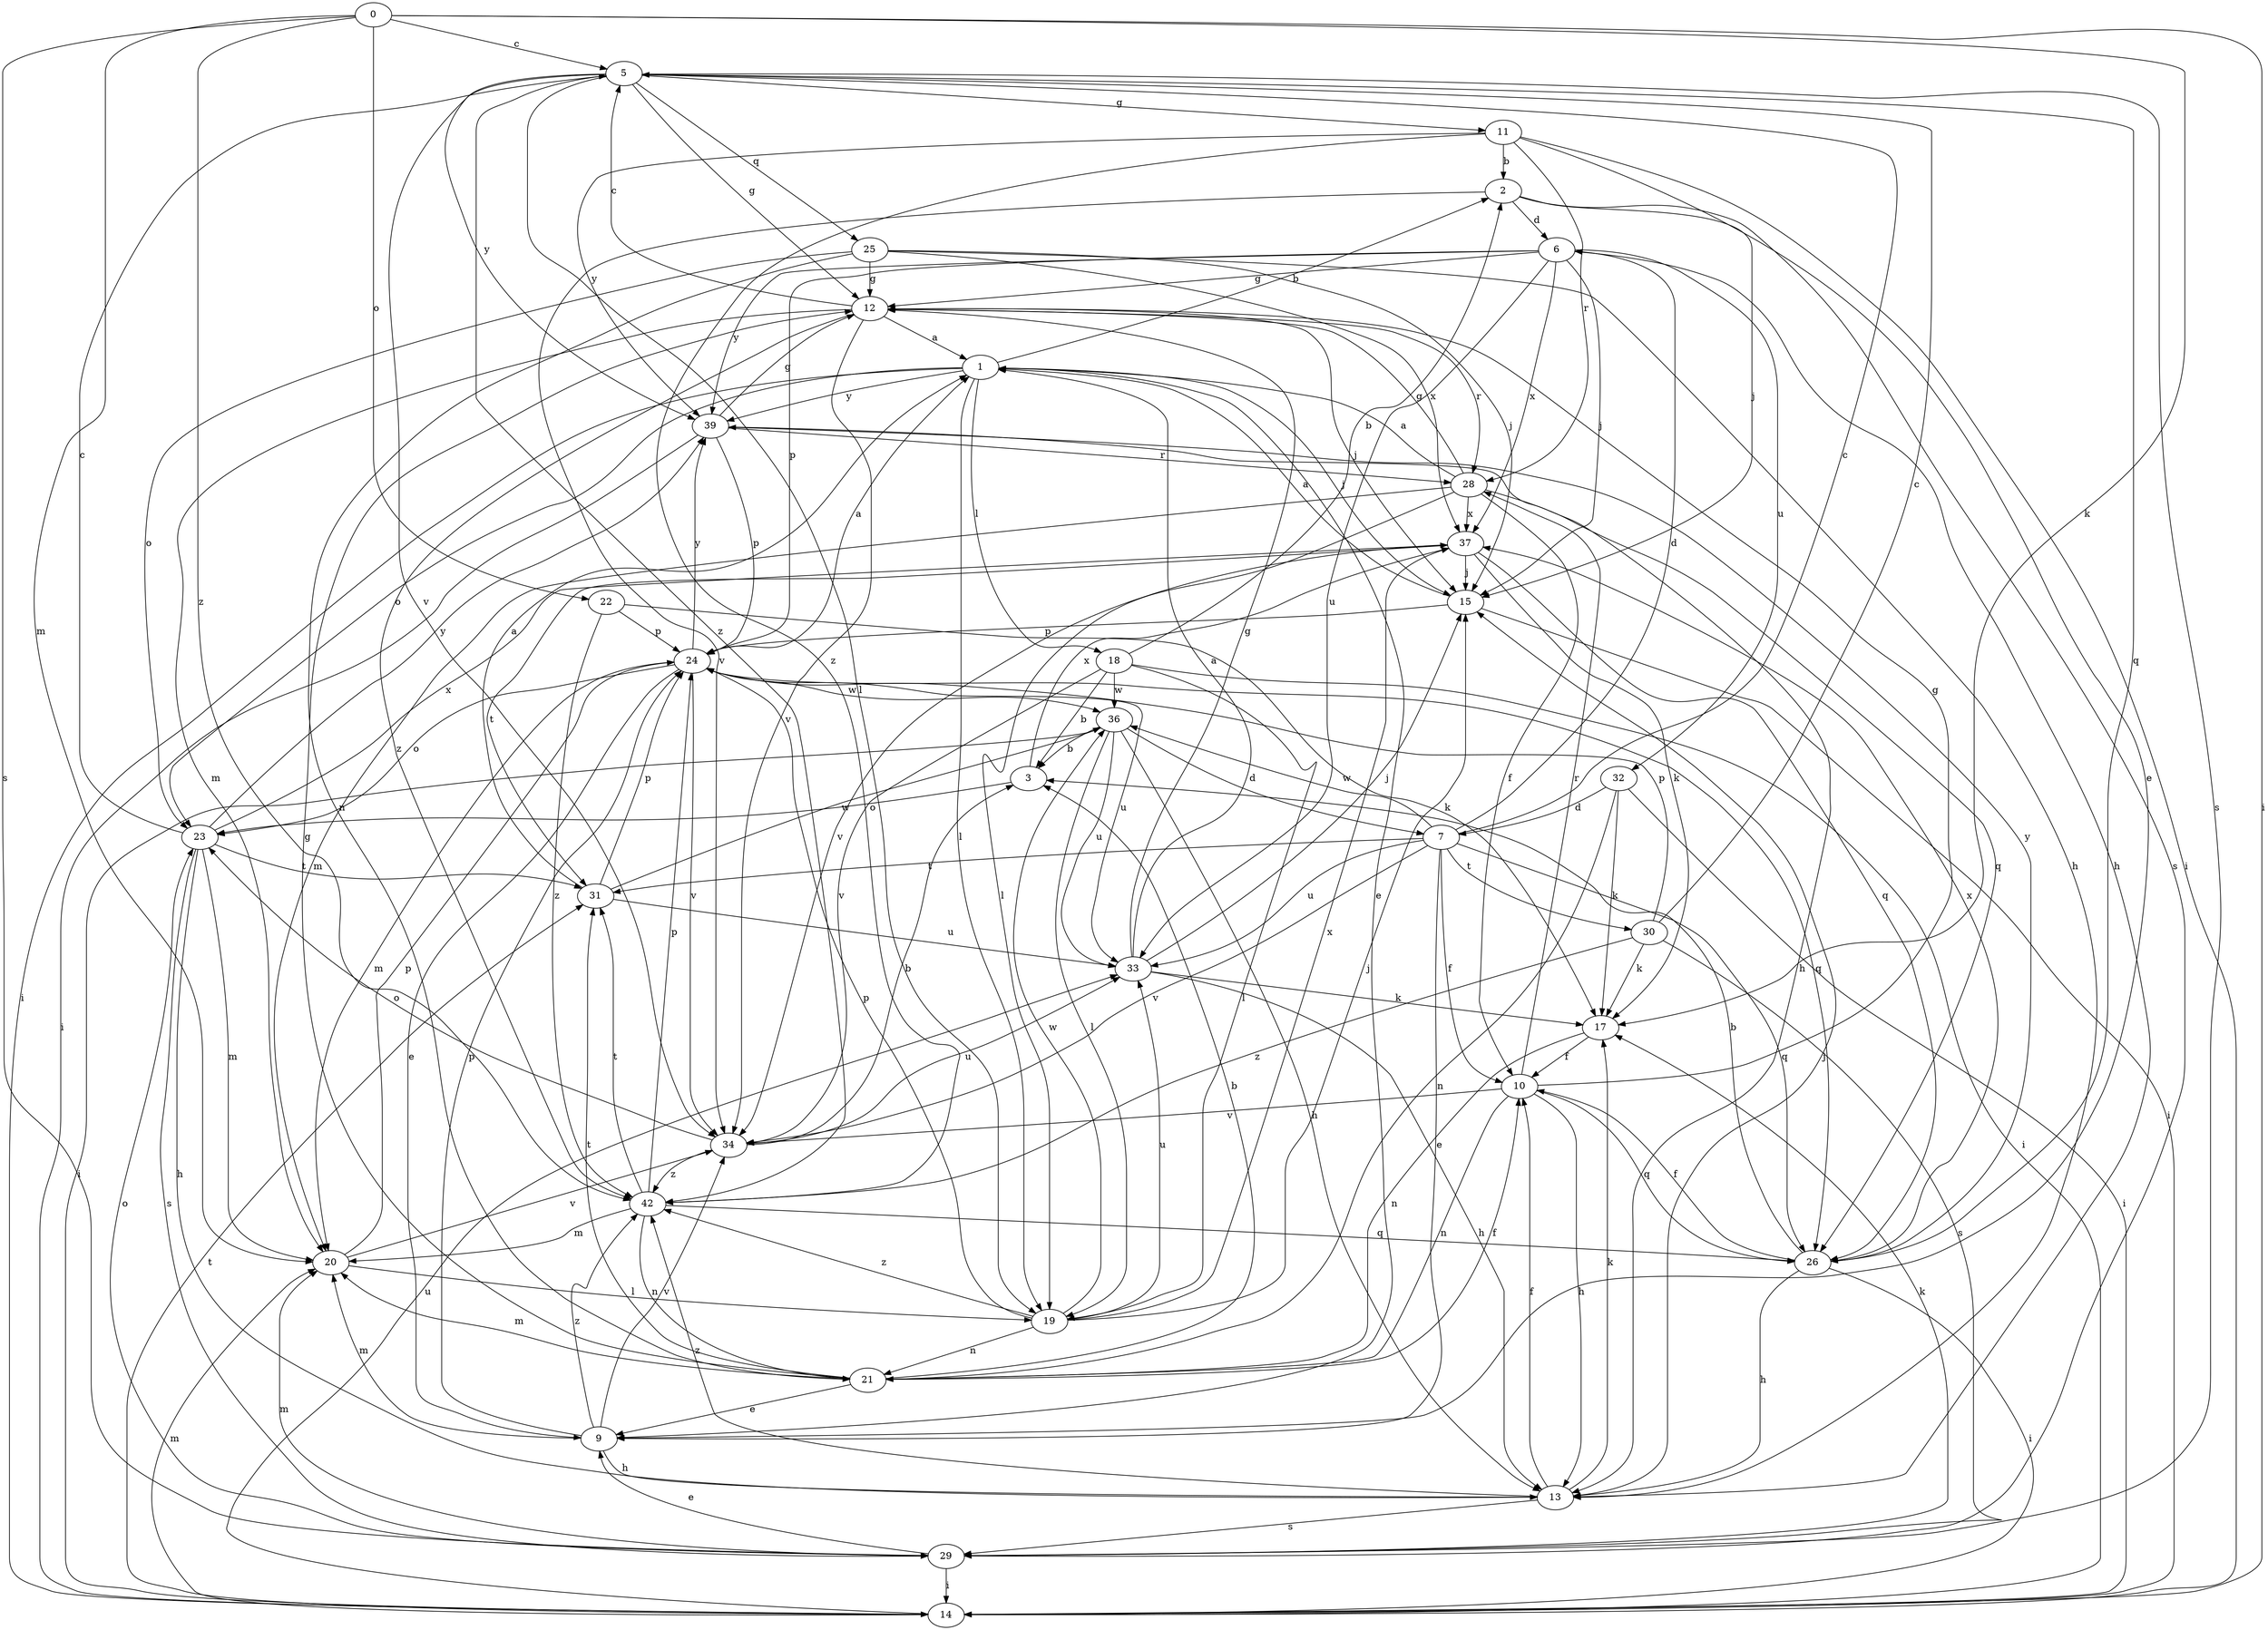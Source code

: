 strict digraph  {
0;
1;
2;
3;
5;
6;
7;
9;
10;
11;
12;
13;
14;
15;
17;
18;
19;
20;
21;
22;
23;
24;
25;
26;
28;
29;
30;
31;
32;
33;
34;
36;
37;
39;
42;
0 -> 5  [label=c];
0 -> 14  [label=i];
0 -> 17  [label=k];
0 -> 20  [label=m];
0 -> 22  [label=o];
0 -> 29  [label=s];
0 -> 42  [label=z];
1 -> 2  [label=b];
1 -> 9  [label=e];
1 -> 14  [label=i];
1 -> 15  [label=j];
1 -> 18  [label=l];
1 -> 19  [label=l];
1 -> 23  [label=o];
1 -> 39  [label=y];
2 -> 6  [label=d];
2 -> 15  [label=j];
2 -> 29  [label=s];
2 -> 34  [label=v];
3 -> 23  [label=o];
3 -> 37  [label=x];
5 -> 11  [label=g];
5 -> 12  [label=g];
5 -> 19  [label=l];
5 -> 25  [label=q];
5 -> 26  [label=q];
5 -> 29  [label=s];
5 -> 34  [label=v];
5 -> 39  [label=y];
5 -> 42  [label=z];
6 -> 12  [label=g];
6 -> 13  [label=h];
6 -> 15  [label=j];
6 -> 24  [label=p];
6 -> 32  [label=u];
6 -> 33  [label=u];
6 -> 37  [label=x];
6 -> 39  [label=y];
7 -> 5  [label=c];
7 -> 6  [label=d];
7 -> 9  [label=e];
7 -> 10  [label=f];
7 -> 26  [label=q];
7 -> 30  [label=t];
7 -> 31  [label=t];
7 -> 33  [label=u];
7 -> 34  [label=v];
7 -> 36  [label=w];
9 -> 13  [label=h];
9 -> 20  [label=m];
9 -> 24  [label=p];
9 -> 34  [label=v];
9 -> 42  [label=z];
10 -> 12  [label=g];
10 -> 13  [label=h];
10 -> 21  [label=n];
10 -> 26  [label=q];
10 -> 28  [label=r];
10 -> 34  [label=v];
11 -> 2  [label=b];
11 -> 9  [label=e];
11 -> 14  [label=i];
11 -> 28  [label=r];
11 -> 39  [label=y];
11 -> 42  [label=z];
12 -> 1  [label=a];
12 -> 5  [label=c];
12 -> 15  [label=j];
12 -> 20  [label=m];
12 -> 28  [label=r];
12 -> 34  [label=v];
12 -> 42  [label=z];
13 -> 10  [label=f];
13 -> 15  [label=j];
13 -> 17  [label=k];
13 -> 29  [label=s];
13 -> 42  [label=z];
14 -> 20  [label=m];
14 -> 31  [label=t];
14 -> 33  [label=u];
15 -> 1  [label=a];
15 -> 14  [label=i];
15 -> 24  [label=p];
17 -> 10  [label=f];
17 -> 21  [label=n];
18 -> 2  [label=b];
18 -> 3  [label=b];
18 -> 14  [label=i];
18 -> 19  [label=l];
18 -> 34  [label=v];
18 -> 36  [label=w];
19 -> 15  [label=j];
19 -> 21  [label=n];
19 -> 24  [label=p];
19 -> 33  [label=u];
19 -> 36  [label=w];
19 -> 37  [label=x];
19 -> 42  [label=z];
20 -> 19  [label=l];
20 -> 24  [label=p];
20 -> 34  [label=v];
21 -> 3  [label=b];
21 -> 9  [label=e];
21 -> 10  [label=f];
21 -> 12  [label=g];
21 -> 20  [label=m];
21 -> 31  [label=t];
22 -> 17  [label=k];
22 -> 24  [label=p];
22 -> 42  [label=z];
23 -> 5  [label=c];
23 -> 13  [label=h];
23 -> 20  [label=m];
23 -> 29  [label=s];
23 -> 31  [label=t];
23 -> 37  [label=x];
23 -> 39  [label=y];
24 -> 1  [label=a];
24 -> 9  [label=e];
24 -> 20  [label=m];
24 -> 23  [label=o];
24 -> 26  [label=q];
24 -> 33  [label=u];
24 -> 34  [label=v];
24 -> 36  [label=w];
24 -> 39  [label=y];
25 -> 12  [label=g];
25 -> 13  [label=h];
25 -> 15  [label=j];
25 -> 21  [label=n];
25 -> 23  [label=o];
25 -> 37  [label=x];
26 -> 3  [label=b];
26 -> 10  [label=f];
26 -> 13  [label=h];
26 -> 14  [label=i];
26 -> 37  [label=x];
26 -> 39  [label=y];
28 -> 1  [label=a];
28 -> 10  [label=f];
28 -> 12  [label=g];
28 -> 19  [label=l];
28 -> 20  [label=m];
28 -> 26  [label=q];
28 -> 37  [label=x];
29 -> 9  [label=e];
29 -> 14  [label=i];
29 -> 17  [label=k];
29 -> 20  [label=m];
29 -> 23  [label=o];
30 -> 5  [label=c];
30 -> 17  [label=k];
30 -> 24  [label=p];
30 -> 29  [label=s];
30 -> 42  [label=z];
31 -> 1  [label=a];
31 -> 24  [label=p];
31 -> 33  [label=u];
31 -> 36  [label=w];
32 -> 7  [label=d];
32 -> 14  [label=i];
32 -> 17  [label=k];
32 -> 21  [label=n];
33 -> 1  [label=a];
33 -> 12  [label=g];
33 -> 13  [label=h];
33 -> 15  [label=j];
33 -> 17  [label=k];
34 -> 3  [label=b];
34 -> 23  [label=o];
34 -> 33  [label=u];
34 -> 42  [label=z];
36 -> 3  [label=b];
36 -> 7  [label=d];
36 -> 13  [label=h];
36 -> 14  [label=i];
36 -> 19  [label=l];
36 -> 33  [label=u];
37 -> 15  [label=j];
37 -> 17  [label=k];
37 -> 26  [label=q];
37 -> 31  [label=t];
37 -> 34  [label=v];
39 -> 12  [label=g];
39 -> 13  [label=h];
39 -> 14  [label=i];
39 -> 24  [label=p];
39 -> 28  [label=r];
42 -> 20  [label=m];
42 -> 21  [label=n];
42 -> 24  [label=p];
42 -> 26  [label=q];
42 -> 31  [label=t];
}
